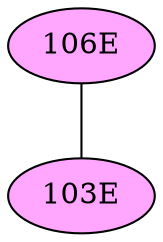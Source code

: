 // The Round Table
graph {
	"106E" [fillcolor="#FFA6FF" style=radial]
	"103E" [fillcolor="#FFA6FF" style=radial]
	"106E" -- "103E" [penwidth=1]
}
